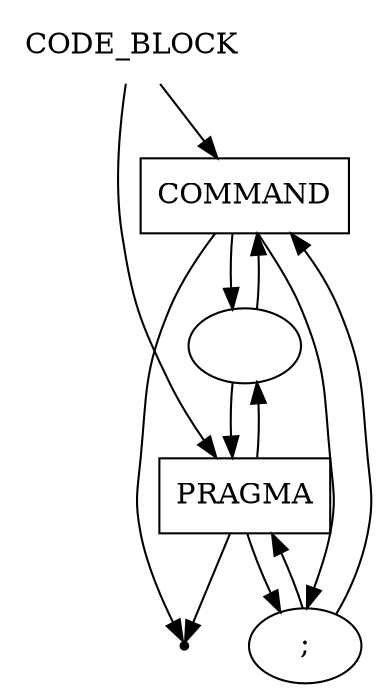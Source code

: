 digraph CODE_BLOCK {
    start [label=CODE_BLOCK shape=plaintext]
    command [label=COMMAND shape=box]
    pragma [label=PRAGMA shape=box]
    nl [label="\n" shape=oval]
    semicol [label=";" shape=oval]
    end [label="" shape=point]
    start -> command
    start -> pragma
    command -> nl
    command -> semicol
    command -> end
    pragma -> nl
    pragma -> semicol
    pragma -> end
    nl -> command
    nl -> pragma
    semicol -> command
    semicol -> pragma
}